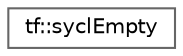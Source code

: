 digraph "类继承关系图"
{
 // LATEX_PDF_SIZE
  bgcolor="transparent";
  edge [fontname=Helvetica,fontsize=10,labelfontname=Helvetica,labelfontsize=10];
  node [fontname=Helvetica,fontsize=10,shape=box,height=0.2,width=0.4];
  rankdir="LR";
  Node0 [id="Node000000",label="tf::syclEmpty",height=0.2,width=0.4,color="grey40", fillcolor="white", style="filled",URL="$structtf_1_1sycl_empty.html",tooltip=" "];
}
